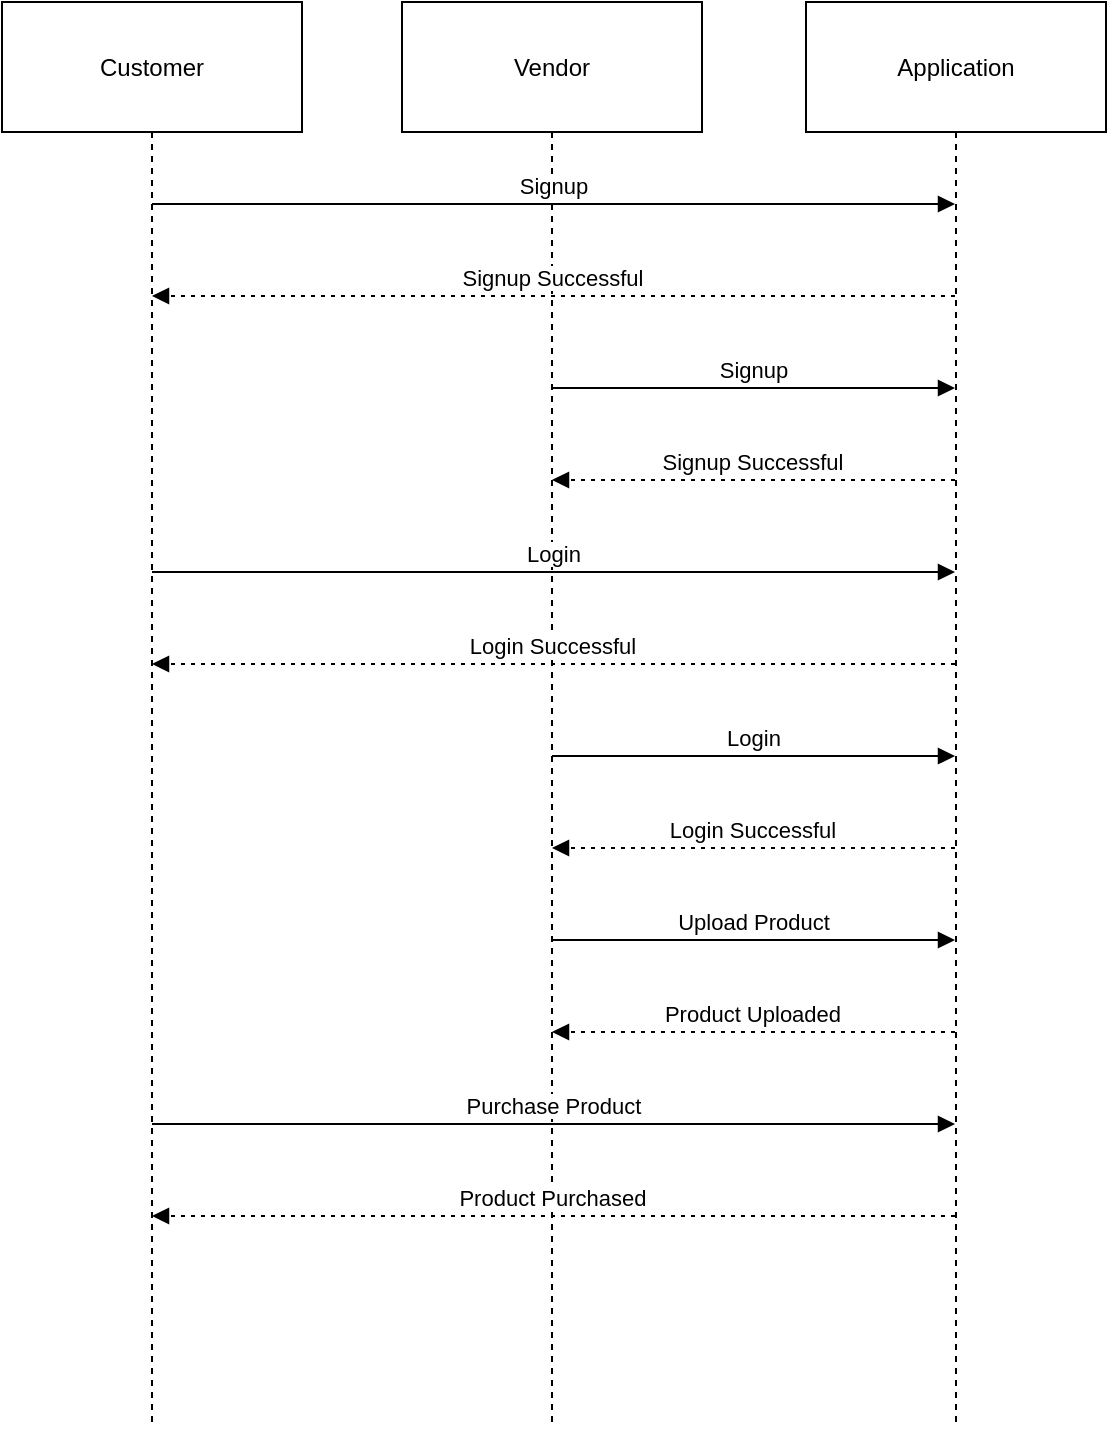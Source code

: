 <mxfile version="24.6.3" type="github">
  <diagram name="Page-1" id="fW59VDkX6KQTrRgB0CV2">
    <mxGraphModel>
      <root>
        <mxCell id="0" />
        <mxCell id="1" parent="0" />
        <mxCell id="2" value="Customer" style="shape=umlLifeline;perimeter=lifelinePerimeter;whiteSpace=wrap;container=1;dropTarget=0;collapsible=0;recursiveResize=0;outlineConnect=0;portConstraint=eastwest;newEdgeStyle={&quot;edgeStyle&quot;:&quot;elbowEdgeStyle&quot;,&quot;elbow&quot;:&quot;vertical&quot;,&quot;curved&quot;:0,&quot;rounded&quot;:0};size=65;" vertex="1" parent="1">
          <mxGeometry width="150" height="712" as="geometry" />
        </mxCell>
        <mxCell id="3" value="Vendor" style="shape=umlLifeline;perimeter=lifelinePerimeter;whiteSpace=wrap;container=1;dropTarget=0;collapsible=0;recursiveResize=0;outlineConnect=0;portConstraint=eastwest;newEdgeStyle={&quot;edgeStyle&quot;:&quot;elbowEdgeStyle&quot;,&quot;elbow&quot;:&quot;vertical&quot;,&quot;curved&quot;:0,&quot;rounded&quot;:0};size=65;" vertex="1" parent="1">
          <mxGeometry x="200" width="150" height="712" as="geometry" />
        </mxCell>
        <mxCell id="4" value="Application" style="shape=umlLifeline;perimeter=lifelinePerimeter;whiteSpace=wrap;container=1;dropTarget=0;collapsible=0;recursiveResize=0;outlineConnect=0;portConstraint=eastwest;newEdgeStyle={&quot;edgeStyle&quot;:&quot;elbowEdgeStyle&quot;,&quot;elbow&quot;:&quot;vertical&quot;,&quot;curved&quot;:0,&quot;rounded&quot;:0};size=65;" vertex="1" parent="1">
          <mxGeometry x="402" width="150" height="712" as="geometry" />
        </mxCell>
        <mxCell id="5" value="Signup" style="verticalAlign=bottom;endArrow=block;edgeStyle=elbowEdgeStyle;elbow=vertical;curved=0;rounded=0;" edge="1" parent="1" source="2" target="4">
          <mxGeometry relative="1" as="geometry">
            <Array as="points">
              <mxPoint x="285" y="101" />
            </Array>
          </mxGeometry>
        </mxCell>
        <mxCell id="6" value="Signup Successful" style="verticalAlign=bottom;endArrow=block;edgeStyle=elbowEdgeStyle;elbow=vertical;curved=0;rounded=0;dashed=1;dashPattern=2 3;" edge="1" parent="1" source="4" target="2">
          <mxGeometry relative="1" as="geometry">
            <Array as="points">
              <mxPoint x="288" y="147" />
            </Array>
          </mxGeometry>
        </mxCell>
        <mxCell id="7" value="Signup" style="verticalAlign=bottom;endArrow=block;edgeStyle=elbowEdgeStyle;elbow=vertical;curved=0;rounded=0;" edge="1" parent="1" source="3" target="4">
          <mxGeometry relative="1" as="geometry">
            <Array as="points">
              <mxPoint x="385" y="193" />
            </Array>
          </mxGeometry>
        </mxCell>
        <mxCell id="8" value="Signup Successful" style="verticalAlign=bottom;endArrow=block;edgeStyle=elbowEdgeStyle;elbow=vertical;curved=0;rounded=0;dashed=1;dashPattern=2 3;" edge="1" parent="1" source="4" target="3">
          <mxGeometry relative="1" as="geometry">
            <Array as="points">
              <mxPoint x="388" y="239" />
            </Array>
          </mxGeometry>
        </mxCell>
        <mxCell id="9" value="Login" style="verticalAlign=bottom;endArrow=block;edgeStyle=elbowEdgeStyle;elbow=vertical;curved=0;rounded=0;" edge="1" parent="1" source="2" target="4">
          <mxGeometry relative="1" as="geometry">
            <Array as="points">
              <mxPoint x="285" y="285" />
            </Array>
          </mxGeometry>
        </mxCell>
        <mxCell id="10" value="Login Successful" style="verticalAlign=bottom;endArrow=block;edgeStyle=elbowEdgeStyle;elbow=vertical;curved=0;rounded=0;dashed=1;dashPattern=2 3;" edge="1" parent="1" source="4" target="2">
          <mxGeometry relative="1" as="geometry">
            <Array as="points">
              <mxPoint x="288" y="331" />
            </Array>
          </mxGeometry>
        </mxCell>
        <mxCell id="11" value="Login" style="verticalAlign=bottom;endArrow=block;edgeStyle=elbowEdgeStyle;elbow=vertical;curved=0;rounded=0;" edge="1" parent="1" source="3" target="4">
          <mxGeometry relative="1" as="geometry">
            <Array as="points">
              <mxPoint x="385" y="377" />
            </Array>
          </mxGeometry>
        </mxCell>
        <mxCell id="12" value="Login Successful" style="verticalAlign=bottom;endArrow=block;edgeStyle=elbowEdgeStyle;elbow=vertical;curved=0;rounded=0;dashed=1;dashPattern=2 3;" edge="1" parent="1" source="4" target="3">
          <mxGeometry relative="1" as="geometry">
            <Array as="points">
              <mxPoint x="388" y="423" />
            </Array>
          </mxGeometry>
        </mxCell>
        <mxCell id="13" value="Upload Product" style="verticalAlign=bottom;endArrow=block;edgeStyle=elbowEdgeStyle;elbow=vertical;curved=0;rounded=0;" edge="1" parent="1" source="3" target="4">
          <mxGeometry relative="1" as="geometry">
            <Array as="points">
              <mxPoint x="385" y="469" />
            </Array>
          </mxGeometry>
        </mxCell>
        <mxCell id="14" value="Product Uploaded" style="verticalAlign=bottom;endArrow=block;edgeStyle=elbowEdgeStyle;elbow=vertical;curved=0;rounded=0;dashed=1;dashPattern=2 3;" edge="1" parent="1" source="4" target="3">
          <mxGeometry relative="1" as="geometry">
            <Array as="points">
              <mxPoint x="388" y="515" />
            </Array>
          </mxGeometry>
        </mxCell>
        <mxCell id="15" value="Purchase Product" style="verticalAlign=bottom;endArrow=block;edgeStyle=elbowEdgeStyle;elbow=vertical;curved=0;rounded=0;" edge="1" parent="1" source="2" target="4">
          <mxGeometry relative="1" as="geometry">
            <Array as="points">
              <mxPoint x="285" y="561" />
            </Array>
          </mxGeometry>
        </mxCell>
        <mxCell id="16" value="Product Purchased" style="verticalAlign=bottom;endArrow=block;edgeStyle=elbowEdgeStyle;elbow=vertical;curved=0;rounded=0;dashed=1;dashPattern=2 3;" edge="1" parent="1" source="4" target="2">
          <mxGeometry relative="1" as="geometry">
            <Array as="points">
              <mxPoint x="288" y="607" />
            </Array>
          </mxGeometry>
        </mxCell>
      </root>
    </mxGraphModel>
  </diagram>
</mxfile>
